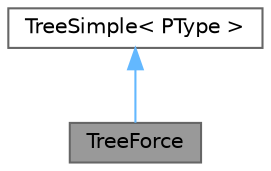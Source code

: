 digraph "TreeForce"
{
 // LATEX_PDF_SIZE
  bgcolor="transparent";
  edge [fontname=Helvetica,fontsize=10,labelfontname=Helvetica,labelfontsize=10];
  node [fontname=Helvetica,fontsize=10,shape=box,height=0.2,width=0.4];
  Node1 [id="Node000001",label="TreeForce",height=0.2,width=0.4,color="gray40", fillcolor="grey60", style="filled", fontcolor="black",tooltip="Object used to calculate the force or deflection caused by a collection of \"particles\" by the tree me..."];
  Node2 -> Node1 [id="edge2_Node000001_Node000002",dir="back",color="steelblue1",style="solid",tooltip=" "];
  Node2 [id="Node000002",label="TreeSimple\< PType \>",height=0.2,width=0.4,color="gray40", fillcolor="white", style="filled",URL="$class_tree_simple.html",tooltip="A C++ class wrapper for the bianary treeNB used in the Nbody force calculation, but also useful for g..."];
}
